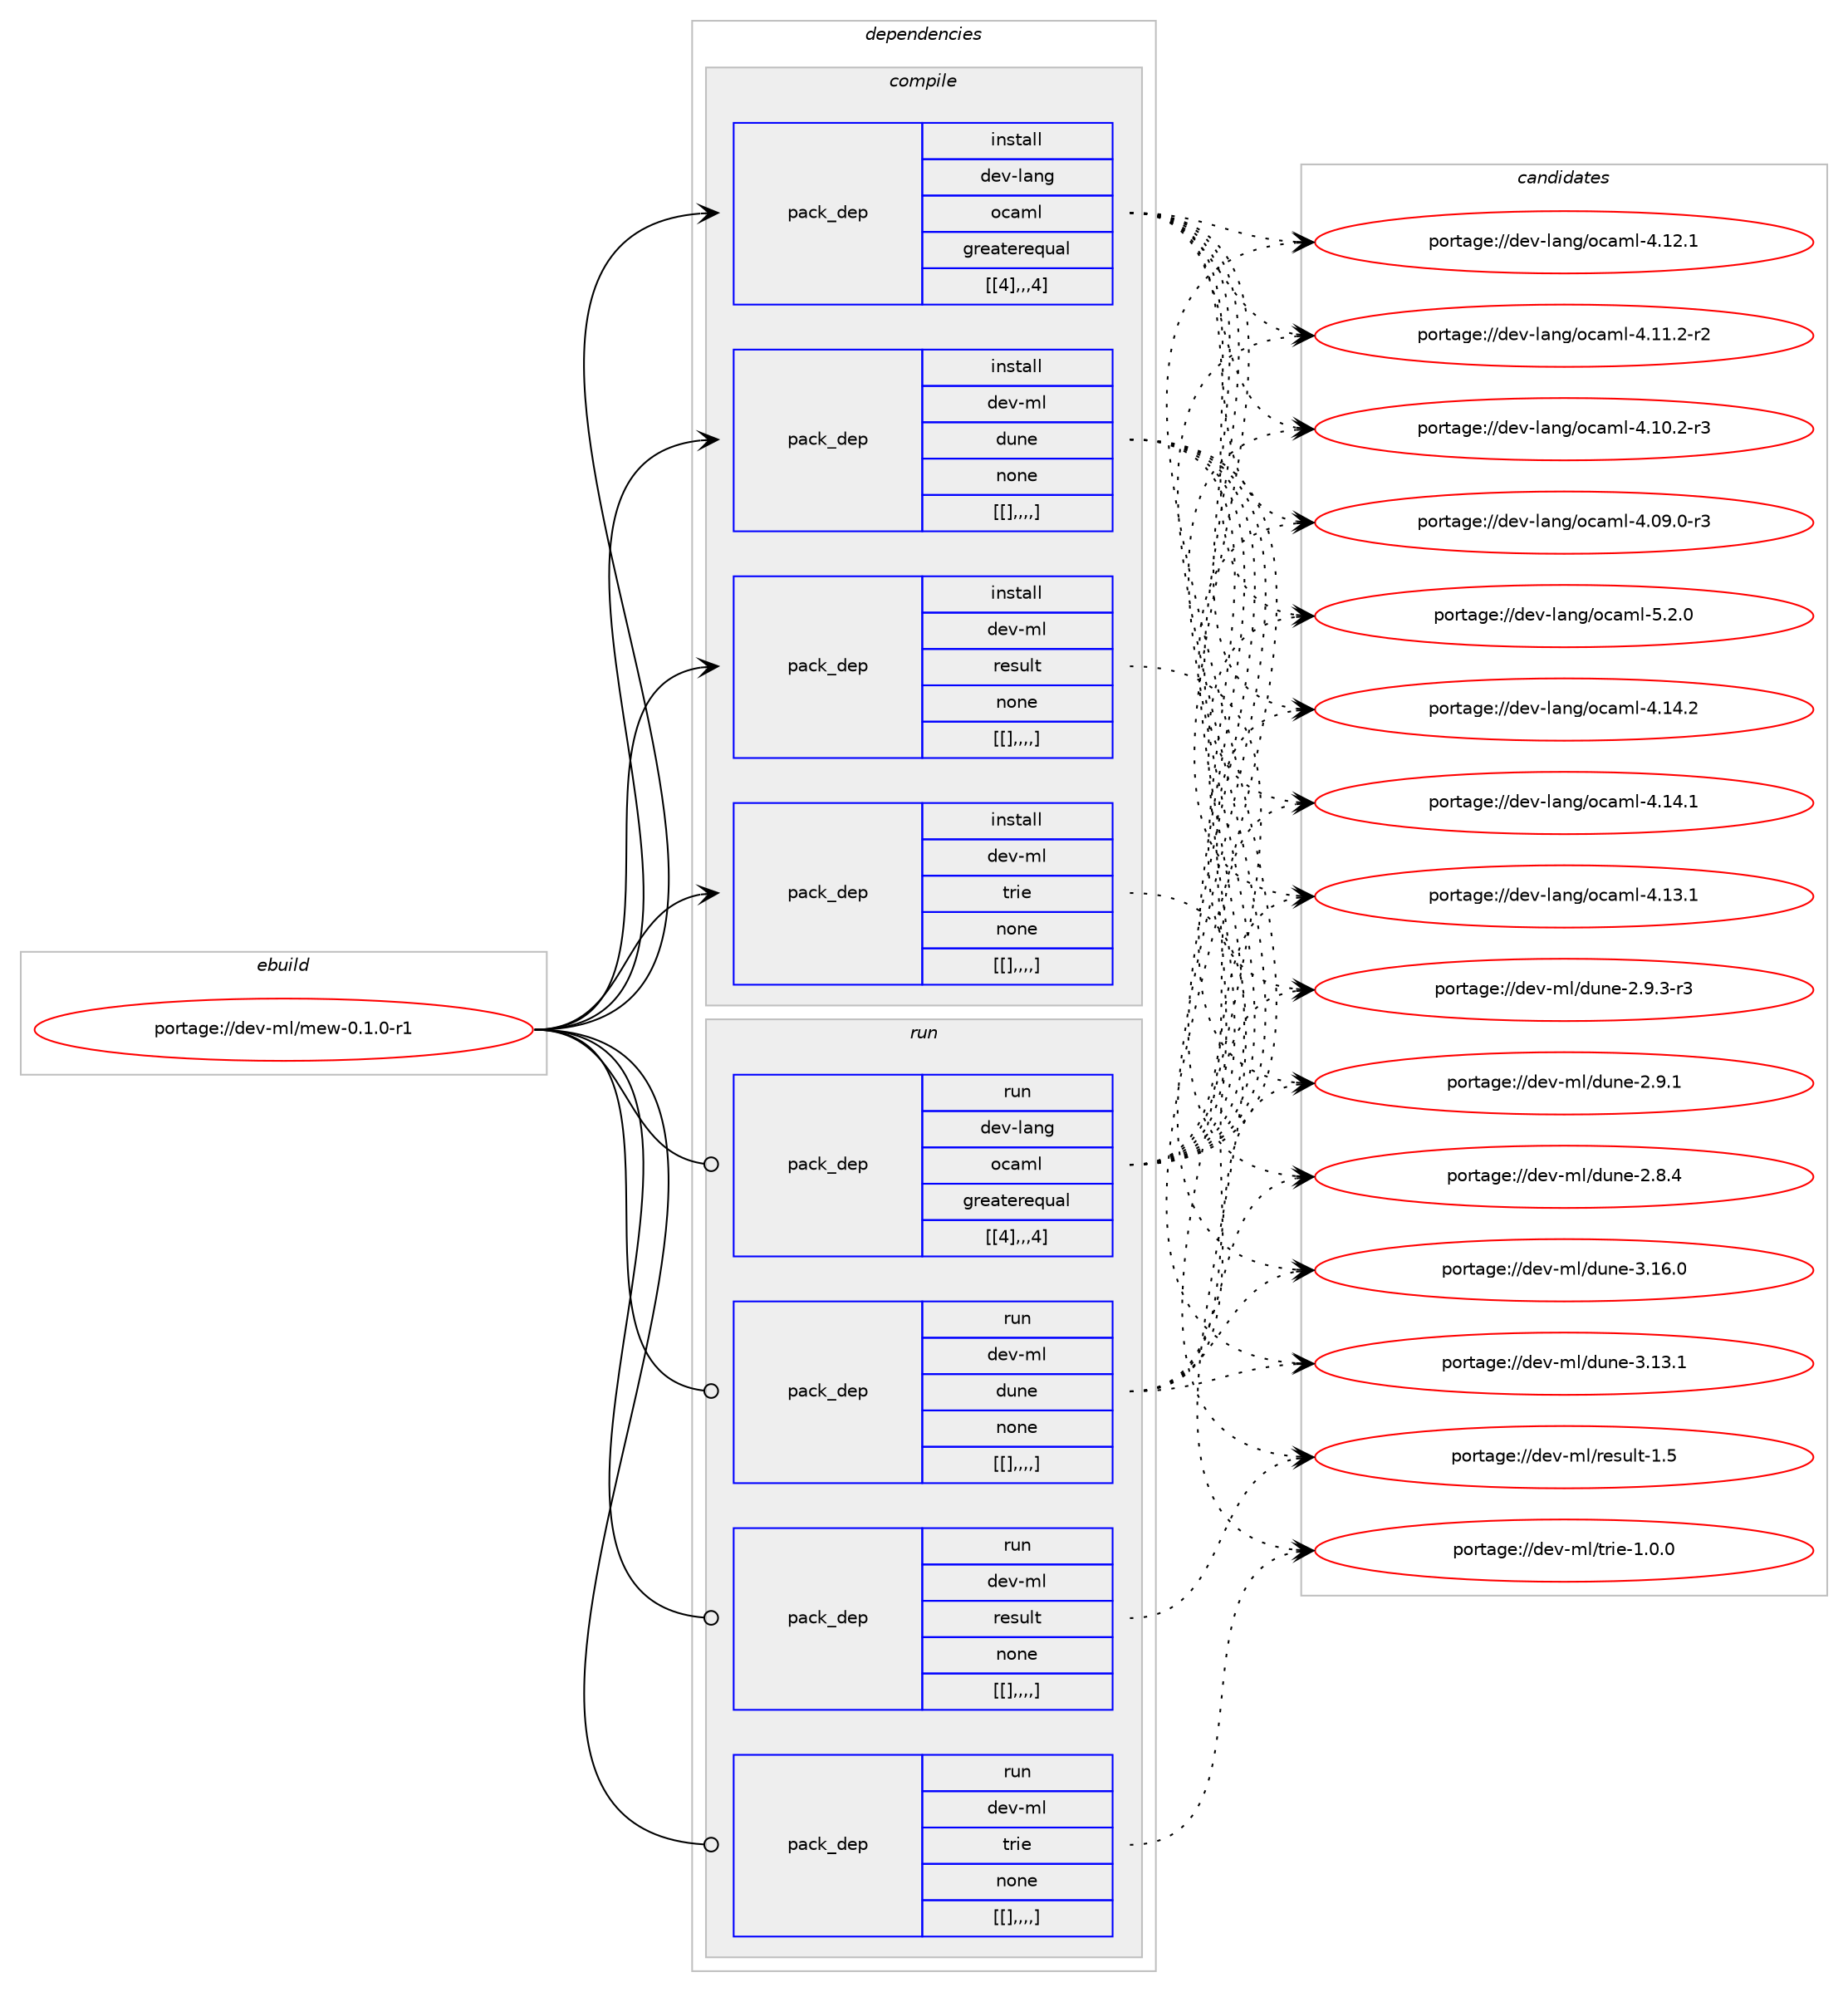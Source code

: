 digraph prolog {

# *************
# Graph options
# *************

newrank=true;
concentrate=true;
compound=true;
graph [rankdir=LR,fontname=Helvetica,fontsize=10,ranksep=1.5];#, ranksep=2.5, nodesep=0.2];
edge  [arrowhead=vee];
node  [fontname=Helvetica,fontsize=10];

# **********
# The ebuild
# **********

subgraph cluster_leftcol {
color=gray;
label=<<i>ebuild</i>>;
id [label="portage://dev-ml/mew-0.1.0-r1", color=red, width=4, href="../dev-ml/mew-0.1.0-r1.svg"];
}

# ****************
# The dependencies
# ****************

subgraph cluster_midcol {
color=gray;
label=<<i>dependencies</i>>;
subgraph cluster_compile {
fillcolor="#eeeeee";
style=filled;
label=<<i>compile</i>>;
subgraph pack90355 {
dependency121739 [label=<<TABLE BORDER="0" CELLBORDER="1" CELLSPACING="0" CELLPADDING="4" WIDTH="220"><TR><TD ROWSPAN="6" CELLPADDING="30">pack_dep</TD></TR><TR><TD WIDTH="110">install</TD></TR><TR><TD>dev-lang</TD></TR><TR><TD>ocaml</TD></TR><TR><TD>greaterequal</TD></TR><TR><TD>[[4],,,4]</TD></TR></TABLE>>, shape=none, color=blue];
}
id:e -> dependency121739:w [weight=20,style="solid",arrowhead="vee"];
subgraph pack90356 {
dependency121740 [label=<<TABLE BORDER="0" CELLBORDER="1" CELLSPACING="0" CELLPADDING="4" WIDTH="220"><TR><TD ROWSPAN="6" CELLPADDING="30">pack_dep</TD></TR><TR><TD WIDTH="110">install</TD></TR><TR><TD>dev-ml</TD></TR><TR><TD>dune</TD></TR><TR><TD>none</TD></TR><TR><TD>[[],,,,]</TD></TR></TABLE>>, shape=none, color=blue];
}
id:e -> dependency121740:w [weight=20,style="solid",arrowhead="vee"];
subgraph pack90357 {
dependency121741 [label=<<TABLE BORDER="0" CELLBORDER="1" CELLSPACING="0" CELLPADDING="4" WIDTH="220"><TR><TD ROWSPAN="6" CELLPADDING="30">pack_dep</TD></TR><TR><TD WIDTH="110">install</TD></TR><TR><TD>dev-ml</TD></TR><TR><TD>result</TD></TR><TR><TD>none</TD></TR><TR><TD>[[],,,,]</TD></TR></TABLE>>, shape=none, color=blue];
}
id:e -> dependency121741:w [weight=20,style="solid",arrowhead="vee"];
subgraph pack90358 {
dependency121742 [label=<<TABLE BORDER="0" CELLBORDER="1" CELLSPACING="0" CELLPADDING="4" WIDTH="220"><TR><TD ROWSPAN="6" CELLPADDING="30">pack_dep</TD></TR><TR><TD WIDTH="110">install</TD></TR><TR><TD>dev-ml</TD></TR><TR><TD>trie</TD></TR><TR><TD>none</TD></TR><TR><TD>[[],,,,]</TD></TR></TABLE>>, shape=none, color=blue];
}
id:e -> dependency121742:w [weight=20,style="solid",arrowhead="vee"];
}
subgraph cluster_compileandrun {
fillcolor="#eeeeee";
style=filled;
label=<<i>compile and run</i>>;
}
subgraph cluster_run {
fillcolor="#eeeeee";
style=filled;
label=<<i>run</i>>;
subgraph pack90359 {
dependency121743 [label=<<TABLE BORDER="0" CELLBORDER="1" CELLSPACING="0" CELLPADDING="4" WIDTH="220"><TR><TD ROWSPAN="6" CELLPADDING="30">pack_dep</TD></TR><TR><TD WIDTH="110">run</TD></TR><TR><TD>dev-lang</TD></TR><TR><TD>ocaml</TD></TR><TR><TD>greaterequal</TD></TR><TR><TD>[[4],,,4]</TD></TR></TABLE>>, shape=none, color=blue];
}
id:e -> dependency121743:w [weight=20,style="solid",arrowhead="odot"];
subgraph pack90360 {
dependency121744 [label=<<TABLE BORDER="0" CELLBORDER="1" CELLSPACING="0" CELLPADDING="4" WIDTH="220"><TR><TD ROWSPAN="6" CELLPADDING="30">pack_dep</TD></TR><TR><TD WIDTH="110">run</TD></TR><TR><TD>dev-ml</TD></TR><TR><TD>dune</TD></TR><TR><TD>none</TD></TR><TR><TD>[[],,,,]</TD></TR></TABLE>>, shape=none, color=blue];
}
id:e -> dependency121744:w [weight=20,style="solid",arrowhead="odot"];
subgraph pack90361 {
dependency121745 [label=<<TABLE BORDER="0" CELLBORDER="1" CELLSPACING="0" CELLPADDING="4" WIDTH="220"><TR><TD ROWSPAN="6" CELLPADDING="30">pack_dep</TD></TR><TR><TD WIDTH="110">run</TD></TR><TR><TD>dev-ml</TD></TR><TR><TD>result</TD></TR><TR><TD>none</TD></TR><TR><TD>[[],,,,]</TD></TR></TABLE>>, shape=none, color=blue];
}
id:e -> dependency121745:w [weight=20,style="solid",arrowhead="odot"];
subgraph pack90362 {
dependency121746 [label=<<TABLE BORDER="0" CELLBORDER="1" CELLSPACING="0" CELLPADDING="4" WIDTH="220"><TR><TD ROWSPAN="6" CELLPADDING="30">pack_dep</TD></TR><TR><TD WIDTH="110">run</TD></TR><TR><TD>dev-ml</TD></TR><TR><TD>trie</TD></TR><TR><TD>none</TD></TR><TR><TD>[[],,,,]</TD></TR></TABLE>>, shape=none, color=blue];
}
id:e -> dependency121746:w [weight=20,style="solid",arrowhead="odot"];
}
}

# **************
# The candidates
# **************

subgraph cluster_choices {
rank=same;
color=gray;
label=<<i>candidates</i>>;

subgraph choice90355 {
color=black;
nodesep=1;
choice1001011184510897110103471119997109108455346504648 [label="portage://dev-lang/ocaml-5.2.0", color=red, width=4,href="../dev-lang/ocaml-5.2.0.svg"];
choice100101118451089711010347111999710910845524649524650 [label="portage://dev-lang/ocaml-4.14.2", color=red, width=4,href="../dev-lang/ocaml-4.14.2.svg"];
choice100101118451089711010347111999710910845524649524649 [label="portage://dev-lang/ocaml-4.14.1", color=red, width=4,href="../dev-lang/ocaml-4.14.1.svg"];
choice100101118451089711010347111999710910845524649514649 [label="portage://dev-lang/ocaml-4.13.1", color=red, width=4,href="../dev-lang/ocaml-4.13.1.svg"];
choice100101118451089711010347111999710910845524649504649 [label="portage://dev-lang/ocaml-4.12.1", color=red, width=4,href="../dev-lang/ocaml-4.12.1.svg"];
choice1001011184510897110103471119997109108455246494946504511450 [label="portage://dev-lang/ocaml-4.11.2-r2", color=red, width=4,href="../dev-lang/ocaml-4.11.2-r2.svg"];
choice1001011184510897110103471119997109108455246494846504511451 [label="portage://dev-lang/ocaml-4.10.2-r3", color=red, width=4,href="../dev-lang/ocaml-4.10.2-r3.svg"];
choice1001011184510897110103471119997109108455246485746484511451 [label="portage://dev-lang/ocaml-4.09.0-r3", color=red, width=4,href="../dev-lang/ocaml-4.09.0-r3.svg"];
dependency121739:e -> choice1001011184510897110103471119997109108455346504648:w [style=dotted,weight="100"];
dependency121739:e -> choice100101118451089711010347111999710910845524649524650:w [style=dotted,weight="100"];
dependency121739:e -> choice100101118451089711010347111999710910845524649524649:w [style=dotted,weight="100"];
dependency121739:e -> choice100101118451089711010347111999710910845524649514649:w [style=dotted,weight="100"];
dependency121739:e -> choice100101118451089711010347111999710910845524649504649:w [style=dotted,weight="100"];
dependency121739:e -> choice1001011184510897110103471119997109108455246494946504511450:w [style=dotted,weight="100"];
dependency121739:e -> choice1001011184510897110103471119997109108455246494846504511451:w [style=dotted,weight="100"];
dependency121739:e -> choice1001011184510897110103471119997109108455246485746484511451:w [style=dotted,weight="100"];
}
subgraph choice90356 {
color=black;
nodesep=1;
choice100101118451091084710011711010145514649544648 [label="portage://dev-ml/dune-3.16.0", color=red, width=4,href="../dev-ml/dune-3.16.0.svg"];
choice100101118451091084710011711010145514649514649 [label="portage://dev-ml/dune-3.13.1", color=red, width=4,href="../dev-ml/dune-3.13.1.svg"];
choice10010111845109108471001171101014550465746514511451 [label="portage://dev-ml/dune-2.9.3-r3", color=red, width=4,href="../dev-ml/dune-2.9.3-r3.svg"];
choice1001011184510910847100117110101455046574649 [label="portage://dev-ml/dune-2.9.1", color=red, width=4,href="../dev-ml/dune-2.9.1.svg"];
choice1001011184510910847100117110101455046564652 [label="portage://dev-ml/dune-2.8.4", color=red, width=4,href="../dev-ml/dune-2.8.4.svg"];
dependency121740:e -> choice100101118451091084710011711010145514649544648:w [style=dotted,weight="100"];
dependency121740:e -> choice100101118451091084710011711010145514649514649:w [style=dotted,weight="100"];
dependency121740:e -> choice10010111845109108471001171101014550465746514511451:w [style=dotted,weight="100"];
dependency121740:e -> choice1001011184510910847100117110101455046574649:w [style=dotted,weight="100"];
dependency121740:e -> choice1001011184510910847100117110101455046564652:w [style=dotted,weight="100"];
}
subgraph choice90357 {
color=black;
nodesep=1;
choice100101118451091084711410111511710811645494653 [label="portage://dev-ml/result-1.5", color=red, width=4,href="../dev-ml/result-1.5.svg"];
dependency121741:e -> choice100101118451091084711410111511710811645494653:w [style=dotted,weight="100"];
}
subgraph choice90358 {
color=black;
nodesep=1;
choice1001011184510910847116114105101454946484648 [label="portage://dev-ml/trie-1.0.0", color=red, width=4,href="../dev-ml/trie-1.0.0.svg"];
dependency121742:e -> choice1001011184510910847116114105101454946484648:w [style=dotted,weight="100"];
}
subgraph choice90359 {
color=black;
nodesep=1;
choice1001011184510897110103471119997109108455346504648 [label="portage://dev-lang/ocaml-5.2.0", color=red, width=4,href="../dev-lang/ocaml-5.2.0.svg"];
choice100101118451089711010347111999710910845524649524650 [label="portage://dev-lang/ocaml-4.14.2", color=red, width=4,href="../dev-lang/ocaml-4.14.2.svg"];
choice100101118451089711010347111999710910845524649524649 [label="portage://dev-lang/ocaml-4.14.1", color=red, width=4,href="../dev-lang/ocaml-4.14.1.svg"];
choice100101118451089711010347111999710910845524649514649 [label="portage://dev-lang/ocaml-4.13.1", color=red, width=4,href="../dev-lang/ocaml-4.13.1.svg"];
choice100101118451089711010347111999710910845524649504649 [label="portage://dev-lang/ocaml-4.12.1", color=red, width=4,href="../dev-lang/ocaml-4.12.1.svg"];
choice1001011184510897110103471119997109108455246494946504511450 [label="portage://dev-lang/ocaml-4.11.2-r2", color=red, width=4,href="../dev-lang/ocaml-4.11.2-r2.svg"];
choice1001011184510897110103471119997109108455246494846504511451 [label="portage://dev-lang/ocaml-4.10.2-r3", color=red, width=4,href="../dev-lang/ocaml-4.10.2-r3.svg"];
choice1001011184510897110103471119997109108455246485746484511451 [label="portage://dev-lang/ocaml-4.09.0-r3", color=red, width=4,href="../dev-lang/ocaml-4.09.0-r3.svg"];
dependency121743:e -> choice1001011184510897110103471119997109108455346504648:w [style=dotted,weight="100"];
dependency121743:e -> choice100101118451089711010347111999710910845524649524650:w [style=dotted,weight="100"];
dependency121743:e -> choice100101118451089711010347111999710910845524649524649:w [style=dotted,weight="100"];
dependency121743:e -> choice100101118451089711010347111999710910845524649514649:w [style=dotted,weight="100"];
dependency121743:e -> choice100101118451089711010347111999710910845524649504649:w [style=dotted,weight="100"];
dependency121743:e -> choice1001011184510897110103471119997109108455246494946504511450:w [style=dotted,weight="100"];
dependency121743:e -> choice1001011184510897110103471119997109108455246494846504511451:w [style=dotted,weight="100"];
dependency121743:e -> choice1001011184510897110103471119997109108455246485746484511451:w [style=dotted,weight="100"];
}
subgraph choice90360 {
color=black;
nodesep=1;
choice100101118451091084710011711010145514649544648 [label="portage://dev-ml/dune-3.16.0", color=red, width=4,href="../dev-ml/dune-3.16.0.svg"];
choice100101118451091084710011711010145514649514649 [label="portage://dev-ml/dune-3.13.1", color=red, width=4,href="../dev-ml/dune-3.13.1.svg"];
choice10010111845109108471001171101014550465746514511451 [label="portage://dev-ml/dune-2.9.3-r3", color=red, width=4,href="../dev-ml/dune-2.9.3-r3.svg"];
choice1001011184510910847100117110101455046574649 [label="portage://dev-ml/dune-2.9.1", color=red, width=4,href="../dev-ml/dune-2.9.1.svg"];
choice1001011184510910847100117110101455046564652 [label="portage://dev-ml/dune-2.8.4", color=red, width=4,href="../dev-ml/dune-2.8.4.svg"];
dependency121744:e -> choice100101118451091084710011711010145514649544648:w [style=dotted,weight="100"];
dependency121744:e -> choice100101118451091084710011711010145514649514649:w [style=dotted,weight="100"];
dependency121744:e -> choice10010111845109108471001171101014550465746514511451:w [style=dotted,weight="100"];
dependency121744:e -> choice1001011184510910847100117110101455046574649:w [style=dotted,weight="100"];
dependency121744:e -> choice1001011184510910847100117110101455046564652:w [style=dotted,weight="100"];
}
subgraph choice90361 {
color=black;
nodesep=1;
choice100101118451091084711410111511710811645494653 [label="portage://dev-ml/result-1.5", color=red, width=4,href="../dev-ml/result-1.5.svg"];
dependency121745:e -> choice100101118451091084711410111511710811645494653:w [style=dotted,weight="100"];
}
subgraph choice90362 {
color=black;
nodesep=1;
choice1001011184510910847116114105101454946484648 [label="portage://dev-ml/trie-1.0.0", color=red, width=4,href="../dev-ml/trie-1.0.0.svg"];
dependency121746:e -> choice1001011184510910847116114105101454946484648:w [style=dotted,weight="100"];
}
}

}
